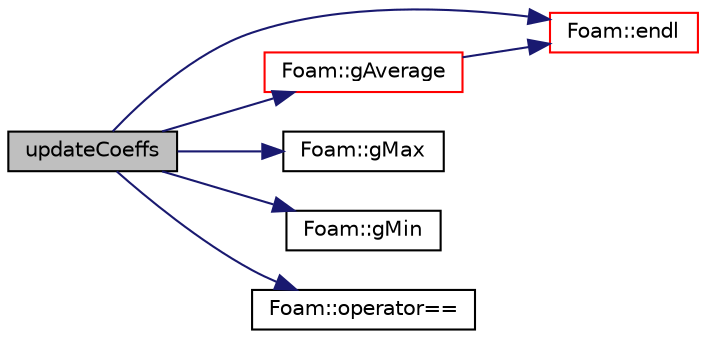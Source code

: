 digraph "updateCoeffs"
{
  bgcolor="transparent";
  edge [fontname="Helvetica",fontsize="10",labelfontname="Helvetica",labelfontsize="10"];
  node [fontname="Helvetica",fontsize="10",shape=record];
  rankdir="LR";
  Node678 [label="updateCoeffs",height=0.2,width=0.4,color="black", fillcolor="grey75", style="filled", fontcolor="black"];
  Node678 -> Node679 [color="midnightblue",fontsize="10",style="solid",fontname="Helvetica"];
  Node679 [label="Foam::endl",height=0.2,width=0.4,color="red",URL="$a21851.html#a2db8fe02a0d3909e9351bb4275b23ce4",tooltip="Add newline and flush stream. "];
  Node678 -> Node681 [color="midnightblue",fontsize="10",style="solid",fontname="Helvetica"];
  Node681 [label="Foam::gAverage",height=0.2,width=0.4,color="red",URL="$a21851.html#ab45e56189711a2e5cdd381a0e2b6cc5c"];
  Node681 -> Node679 [color="midnightblue",fontsize="10",style="solid",fontname="Helvetica"];
  Node678 -> Node701 [color="midnightblue",fontsize="10",style="solid",fontname="Helvetica"];
  Node701 [label="Foam::gMax",height=0.2,width=0.4,color="black",URL="$a21851.html#ae8d631fb8e841947408bb711abfb1e67"];
  Node678 -> Node702 [color="midnightblue",fontsize="10",style="solid",fontname="Helvetica"];
  Node702 [label="Foam::gMin",height=0.2,width=0.4,color="black",URL="$a21851.html#aca330ee6cfe7d602300dbc5905f8c9f6"];
  Node678 -> Node703 [color="midnightblue",fontsize="10",style="solid",fontname="Helvetica"];
  Node703 [label="Foam::operator==",height=0.2,width=0.4,color="black",URL="$a21851.html#a28a45d2e3cca6152b024de57575abbf1"];
}
